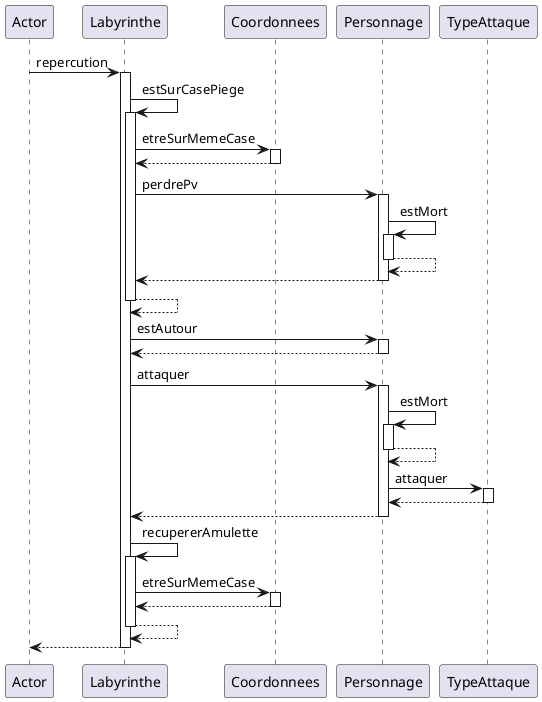 @startuml
participant Actor
Actor -> Labyrinthe : repercution
activate Labyrinthe
Labyrinthe -> Labyrinthe : estSurCasePiege
activate Labyrinthe
Labyrinthe -> Coordonnees : etreSurMemeCase
activate Coordonnees
Coordonnees --> Labyrinthe
deactivate Coordonnees
Labyrinthe -> Personnage : perdrePv
activate Personnage
Personnage -> Personnage : estMort
activate Personnage
Personnage --> Personnage
deactivate Personnage
Personnage --> Labyrinthe
deactivate Personnage
Labyrinthe --> Labyrinthe
deactivate Labyrinthe
Labyrinthe -> Personnage : estAutour
activate Personnage
Personnage --> Labyrinthe
deactivate Personnage
Labyrinthe -> Personnage : attaquer
activate Personnage
Personnage -> Personnage : estMort
activate Personnage
Personnage --> Personnage
deactivate Personnage
Personnage -> TypeAttaque : attaquer
activate TypeAttaque
TypeAttaque --> Personnage
deactivate TypeAttaque
Personnage --> Labyrinthe
deactivate Personnage
Labyrinthe -> Labyrinthe : recupererAmulette
activate Labyrinthe
Labyrinthe -> Coordonnees : etreSurMemeCase
activate Coordonnees
Coordonnees --> Labyrinthe
deactivate Coordonnees
Labyrinthe --> Labyrinthe
deactivate Labyrinthe
return
@enduml